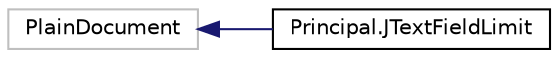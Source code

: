 digraph "Graphical Class Hierarchy"
{
  edge [fontname="Helvetica",fontsize="10",labelfontname="Helvetica",labelfontsize="10"];
  node [fontname="Helvetica",fontsize="10",shape=record];
  rankdir="LR";
  Node1 [label="PlainDocument",height=0.2,width=0.4,color="grey75", fillcolor="white", style="filled"];
  Node1 -> Node2 [dir="back",color="midnightblue",fontsize="10",style="solid",fontname="Helvetica"];
  Node2 [label="Principal.JTextFieldLimit",height=0.2,width=0.4,color="black", fillcolor="white", style="filled",URL="$class_principal_1_1_j_text_field_limit.html",tooltip="Creates a document with a max string length. "];
}
